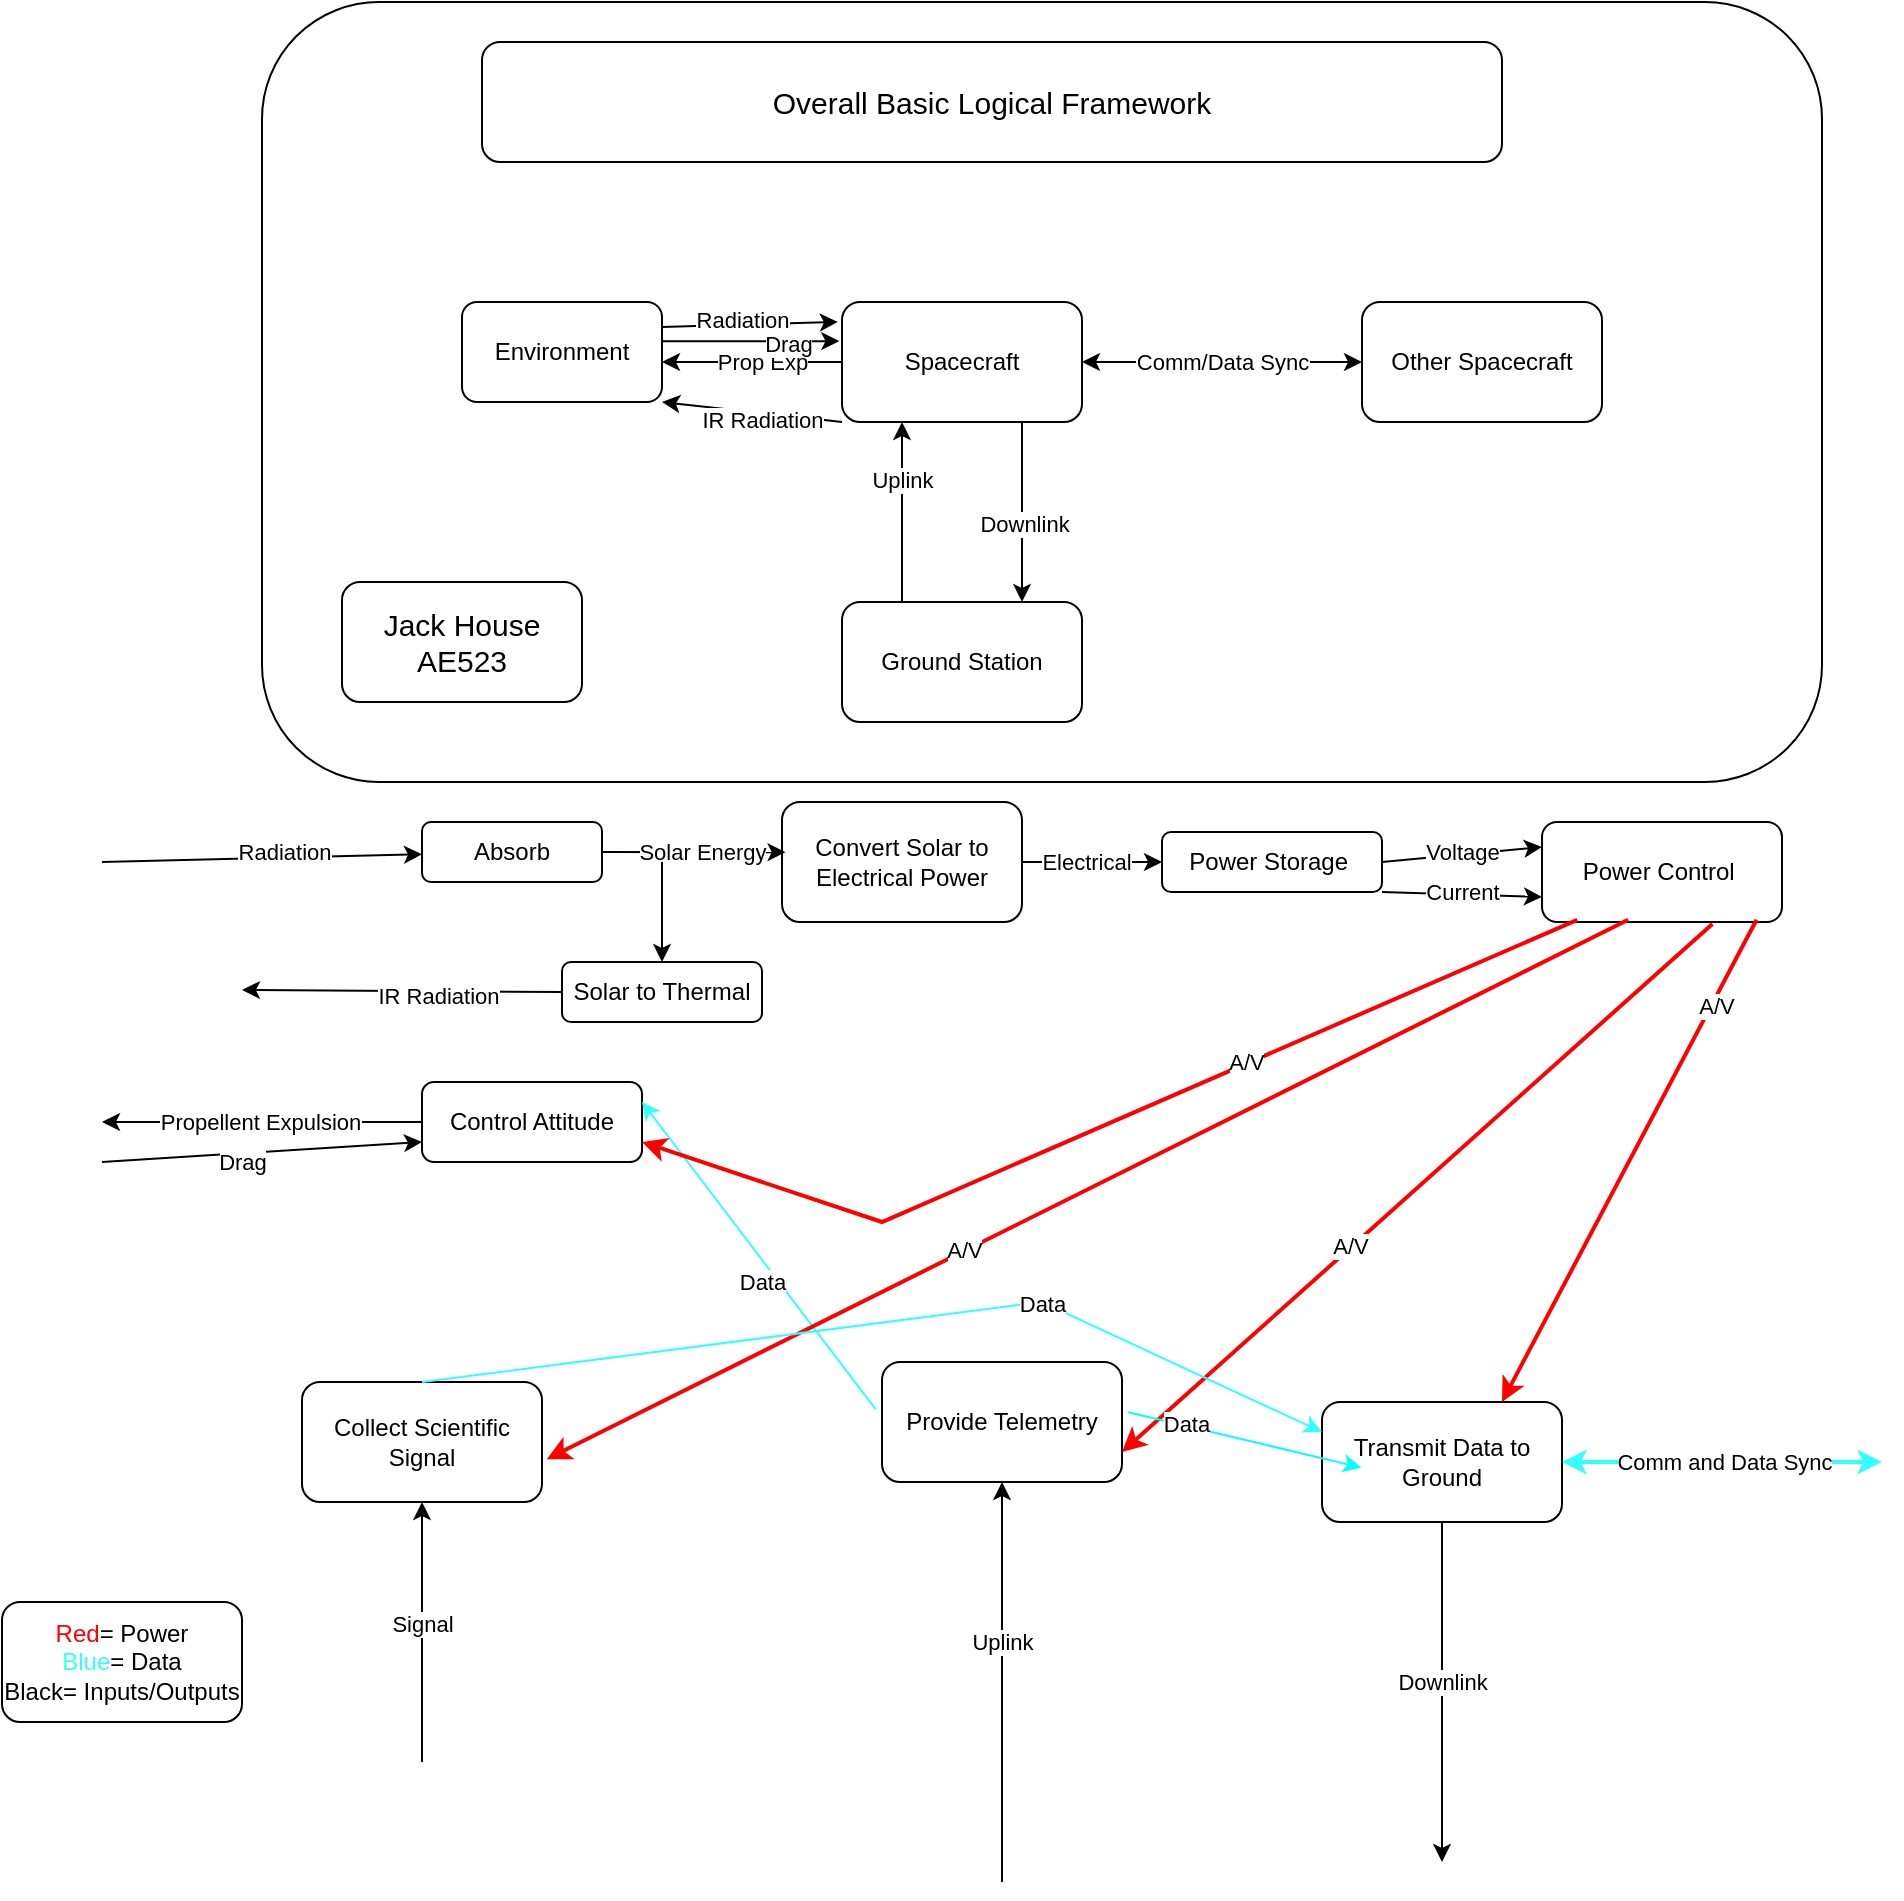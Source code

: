 <mxfile version="16.4.6" type="github">
  <diagram id="UUFABCytDD8GeyhmiAVG" name="Page-1">
    <mxGraphModel dx="2523" dy="934" grid="1" gridSize="10" guides="1" tooltips="1" connect="1" arrows="1" fold="1" page="1" pageScale="1" pageWidth="850" pageHeight="1100" math="0" shadow="0">
      <root>
        <mxCell id="0" />
        <mxCell id="1" parent="0" />
        <mxCell id="qVQaykEVDY0Xehub8VXC-86" value="" style="rounded=1;whiteSpace=wrap;html=1;fontColor=#33FFFF;" vertex="1" parent="1">
          <mxGeometry x="10" y="40" width="780" height="390" as="geometry" />
        </mxCell>
        <mxCell id="qVQaykEVDY0Xehub8VXC-1" value="Environment" style="rounded=1;whiteSpace=wrap;html=1;" vertex="1" parent="1">
          <mxGeometry x="110" y="190" width="100" height="50" as="geometry" />
        </mxCell>
        <mxCell id="qVQaykEVDY0Xehub8VXC-2" value="" style="endArrow=classic;html=1;rounded=0;exitX=1;exitY=0.25;exitDx=0;exitDy=0;entryX=-0.017;entryY=0.166;entryDx=0;entryDy=0;entryPerimeter=0;" edge="1" parent="1" source="qVQaykEVDY0Xehub8VXC-1" target="qVQaykEVDY0Xehub8VXC-3">
          <mxGeometry width="50" height="50" relative="1" as="geometry">
            <mxPoint x="250" y="210" as="sourcePoint" />
            <mxPoint x="290" y="203" as="targetPoint" />
          </mxGeometry>
        </mxCell>
        <mxCell id="qVQaykEVDY0Xehub8VXC-4" value="Radiation" style="edgeLabel;html=1;align=center;verticalAlign=middle;resizable=0;points=[];" vertex="1" connectable="0" parent="qVQaykEVDY0Xehub8VXC-2">
          <mxGeometry x="0.421" y="2" relative="1" as="geometry">
            <mxPoint x="-23" as="offset" />
          </mxGeometry>
        </mxCell>
        <mxCell id="qVQaykEVDY0Xehub8VXC-3" value="Spacecraft" style="rounded=1;whiteSpace=wrap;html=1;" vertex="1" parent="1">
          <mxGeometry x="300" y="190" width="120" height="60" as="geometry" />
        </mxCell>
        <mxCell id="qVQaykEVDY0Xehub8VXC-5" value="" style="endArrow=classic;html=1;rounded=0;entryX=1;entryY=1;entryDx=0;entryDy=0;exitX=0;exitY=1;exitDx=0;exitDy=0;" edge="1" parent="1" source="qVQaykEVDY0Xehub8VXC-3" target="qVQaykEVDY0Xehub8VXC-1">
          <mxGeometry width="50" height="50" relative="1" as="geometry">
            <mxPoint x="250" y="270" as="sourcePoint" />
            <mxPoint x="300" y="220" as="targetPoint" />
          </mxGeometry>
        </mxCell>
        <mxCell id="qVQaykEVDY0Xehub8VXC-6" value="IR Radiation" style="edgeLabel;html=1;align=center;verticalAlign=middle;resizable=0;points=[];" vertex="1" connectable="0" parent="qVQaykEVDY0Xehub8VXC-5">
          <mxGeometry x="-0.355" y="2" relative="1" as="geometry">
            <mxPoint x="-11" as="offset" />
          </mxGeometry>
        </mxCell>
        <mxCell id="qVQaykEVDY0Xehub8VXC-7" value="Ground Station" style="rounded=1;whiteSpace=wrap;html=1;" vertex="1" parent="1">
          <mxGeometry x="300" y="340" width="120" height="60" as="geometry" />
        </mxCell>
        <mxCell id="qVQaykEVDY0Xehub8VXC-8" value="" style="endArrow=classic;html=1;rounded=0;exitX=0.25;exitY=0;exitDx=0;exitDy=0;entryX=0.25;entryY=1;entryDx=0;entryDy=0;" edge="1" parent="1" source="qVQaykEVDY0Xehub8VXC-7" target="qVQaykEVDY0Xehub8VXC-3">
          <mxGeometry width="50" height="50" relative="1" as="geometry">
            <mxPoint x="470" y="260" as="sourcePoint" />
            <mxPoint x="520" y="210" as="targetPoint" />
          </mxGeometry>
        </mxCell>
        <mxCell id="qVQaykEVDY0Xehub8VXC-10" value="Uplink" style="edgeLabel;html=1;align=center;verticalAlign=middle;resizable=0;points=[];" vertex="1" connectable="0" parent="qVQaykEVDY0Xehub8VXC-8">
          <mxGeometry x="0.35" relative="1" as="geometry">
            <mxPoint as="offset" />
          </mxGeometry>
        </mxCell>
        <mxCell id="qVQaykEVDY0Xehub8VXC-9" value="" style="endArrow=classic;html=1;rounded=0;exitX=0.75;exitY=1;exitDx=0;exitDy=0;entryX=0.75;entryY=0;entryDx=0;entryDy=0;" edge="1" parent="1" source="qVQaykEVDY0Xehub8VXC-3" target="qVQaykEVDY0Xehub8VXC-7">
          <mxGeometry width="50" height="50" relative="1" as="geometry">
            <mxPoint x="470" y="260" as="sourcePoint" />
            <mxPoint x="520" y="210" as="targetPoint" />
          </mxGeometry>
        </mxCell>
        <mxCell id="qVQaykEVDY0Xehub8VXC-11" value="Downlink" style="edgeLabel;html=1;align=center;verticalAlign=middle;resizable=0;points=[];" vertex="1" connectable="0" parent="qVQaykEVDY0Xehub8VXC-9">
          <mxGeometry x="-0.611" y="1" relative="1" as="geometry">
            <mxPoint y="33" as="offset" />
          </mxGeometry>
        </mxCell>
        <mxCell id="qVQaykEVDY0Xehub8VXC-12" value="Other Spacecraft" style="rounded=1;whiteSpace=wrap;html=1;" vertex="1" parent="1">
          <mxGeometry x="560" y="190" width="120" height="60" as="geometry" />
        </mxCell>
        <mxCell id="qVQaykEVDY0Xehub8VXC-13" value="" style="endArrow=classic;startArrow=classic;html=1;rounded=0;entryX=0;entryY=0.5;entryDx=0;entryDy=0;exitX=1;exitY=0.5;exitDx=0;exitDy=0;" edge="1" parent="1" source="qVQaykEVDY0Xehub8VXC-3" target="qVQaykEVDY0Xehub8VXC-12">
          <mxGeometry width="50" height="50" relative="1" as="geometry">
            <mxPoint x="450" y="250" as="sourcePoint" />
            <mxPoint x="500" y="200" as="targetPoint" />
          </mxGeometry>
        </mxCell>
        <mxCell id="qVQaykEVDY0Xehub8VXC-14" value="Comm/Data Sync" style="edgeLabel;html=1;align=center;verticalAlign=middle;resizable=0;points=[];" vertex="1" connectable="0" parent="qVQaykEVDY0Xehub8VXC-13">
          <mxGeometry x="0.413" y="1" relative="1" as="geometry">
            <mxPoint x="-29" y="1" as="offset" />
          </mxGeometry>
        </mxCell>
        <mxCell id="qVQaykEVDY0Xehub8VXC-19" value="" style="endArrow=classic;html=1;rounded=0;exitX=0;exitY=0.5;exitDx=0;exitDy=0;" edge="1" parent="1" source="qVQaykEVDY0Xehub8VXC-31">
          <mxGeometry width="50" height="50" relative="1" as="geometry">
            <mxPoint x="80" y="534.0" as="sourcePoint" />
            <mxPoint y="534" as="targetPoint" />
          </mxGeometry>
        </mxCell>
        <mxCell id="qVQaykEVDY0Xehub8VXC-20" value="IR Radiation" style="edgeLabel;html=1;align=center;verticalAlign=middle;resizable=0;points=[];" vertex="1" connectable="0" parent="qVQaykEVDY0Xehub8VXC-19">
          <mxGeometry x="-0.355" y="2" relative="1" as="geometry">
            <mxPoint x="-11" as="offset" />
          </mxGeometry>
        </mxCell>
        <mxCell id="qVQaykEVDY0Xehub8VXC-21" value="" style="endArrow=classic;html=1;rounded=0;" edge="1" parent="1" target="qVQaykEVDY0Xehub8VXC-27">
          <mxGeometry width="50" height="50" relative="1" as="geometry">
            <mxPoint x="-70" y="470" as="sourcePoint" />
            <mxPoint x="37.96" y="510.0" as="targetPoint" />
          </mxGeometry>
        </mxCell>
        <mxCell id="qVQaykEVDY0Xehub8VXC-22" value="Radiation" style="edgeLabel;html=1;align=center;verticalAlign=middle;resizable=0;points=[];" vertex="1" connectable="0" parent="qVQaykEVDY0Xehub8VXC-21">
          <mxGeometry x="0.421" y="2" relative="1" as="geometry">
            <mxPoint x="-23" as="offset" />
          </mxGeometry>
        </mxCell>
        <mxCell id="qVQaykEVDY0Xehub8VXC-23" value="" style="endArrow=classic;html=1;rounded=0;entryX=0.5;entryY=1;entryDx=0;entryDy=0;" edge="1" parent="1" target="qVQaykEVDY0Xehub8VXC-48">
          <mxGeometry width="50" height="50" relative="1" as="geometry">
            <mxPoint x="380" y="980" as="sourcePoint" />
            <mxPoint x="250" y="900" as="targetPoint" />
          </mxGeometry>
        </mxCell>
        <mxCell id="qVQaykEVDY0Xehub8VXC-24" value="Uplink" style="edgeLabel;html=1;align=center;verticalAlign=middle;resizable=0;points=[];" vertex="1" connectable="0" parent="qVQaykEVDY0Xehub8VXC-23">
          <mxGeometry x="0.35" relative="1" as="geometry">
            <mxPoint y="15" as="offset" />
          </mxGeometry>
        </mxCell>
        <mxCell id="qVQaykEVDY0Xehub8VXC-25" value="" style="endArrow=classic;html=1;rounded=0;exitX=0.5;exitY=1;exitDx=0;exitDy=0;entryX=0.75;entryY=0;entryDx=0;entryDy=0;" edge="1" parent="1" source="qVQaykEVDY0Xehub8VXC-43">
          <mxGeometry width="50" height="50" relative="1" as="geometry">
            <mxPoint x="600" y="880" as="sourcePoint" />
            <mxPoint x="600" y="970" as="targetPoint" />
          </mxGeometry>
        </mxCell>
        <mxCell id="qVQaykEVDY0Xehub8VXC-26" value="Downlink" style="edgeLabel;html=1;align=center;verticalAlign=middle;resizable=0;points=[];" vertex="1" connectable="0" parent="qVQaykEVDY0Xehub8VXC-25">
          <mxGeometry x="-0.611" y="1" relative="1" as="geometry">
            <mxPoint x="-1" y="47" as="offset" />
          </mxGeometry>
        </mxCell>
        <mxCell id="qVQaykEVDY0Xehub8VXC-27" value="Absorb" style="rounded=1;whiteSpace=wrap;html=1;" vertex="1" parent="1">
          <mxGeometry x="90" y="450" width="90" height="30" as="geometry" />
        </mxCell>
        <mxCell id="qVQaykEVDY0Xehub8VXC-28" value="Convert Solar to Electrical Power" style="rounded=1;whiteSpace=wrap;html=1;" vertex="1" parent="1">
          <mxGeometry x="270" y="440" width="120" height="60" as="geometry" />
        </mxCell>
        <mxCell id="qVQaykEVDY0Xehub8VXC-29" value="" style="endArrow=classic;html=1;rounded=0;exitX=1;exitY=0.5;exitDx=0;exitDy=0;entryX=0.015;entryY=0.418;entryDx=0;entryDy=0;entryPerimeter=0;" edge="1" parent="1" source="qVQaykEVDY0Xehub8VXC-27" target="qVQaykEVDY0Xehub8VXC-28">
          <mxGeometry width="50" height="50" relative="1" as="geometry">
            <mxPoint x="400" y="540" as="sourcePoint" />
            <mxPoint x="450" y="490" as="targetPoint" />
          </mxGeometry>
        </mxCell>
        <mxCell id="qVQaykEVDY0Xehub8VXC-30" value="Solar Energy" style="edgeLabel;html=1;align=center;verticalAlign=middle;resizable=0;points=[];" vertex="1" connectable="0" parent="qVQaykEVDY0Xehub8VXC-29">
          <mxGeometry x="0.458" y="-2" relative="1" as="geometry">
            <mxPoint x="-17" y="-2" as="offset" />
          </mxGeometry>
        </mxCell>
        <mxCell id="qVQaykEVDY0Xehub8VXC-31" value="Solar to Thermal" style="rounded=1;whiteSpace=wrap;html=1;" vertex="1" parent="1">
          <mxGeometry x="160" y="520" width="100" height="30" as="geometry" />
        </mxCell>
        <mxCell id="qVQaykEVDY0Xehub8VXC-32" value="" style="endArrow=classic;html=1;rounded=0;entryX=0.5;entryY=0;entryDx=0;entryDy=0;" edge="1" parent="1" target="qVQaykEVDY0Xehub8VXC-31">
          <mxGeometry width="50" height="50" relative="1" as="geometry">
            <mxPoint x="210" y="470" as="sourcePoint" />
            <mxPoint x="250" y="460" as="targetPoint" />
          </mxGeometry>
        </mxCell>
        <mxCell id="qVQaykEVDY0Xehub8VXC-33" value="" style="endArrow=classic;html=1;rounded=0;exitX=1;exitY=0.5;exitDx=0;exitDy=0;entryX=0;entryY=0.5;entryDx=0;entryDy=0;" edge="1" parent="1" source="qVQaykEVDY0Xehub8VXC-28" target="qVQaykEVDY0Xehub8VXC-34">
          <mxGeometry width="50" height="50" relative="1" as="geometry">
            <mxPoint x="400" y="610" as="sourcePoint" />
            <mxPoint x="450" y="560" as="targetPoint" />
          </mxGeometry>
        </mxCell>
        <mxCell id="qVQaykEVDY0Xehub8VXC-36" value="Electrical" style="edgeLabel;html=1;align=center;verticalAlign=middle;resizable=0;points=[];" vertex="1" connectable="0" parent="qVQaykEVDY0Xehub8VXC-33">
          <mxGeometry x="-0.482" relative="1" as="geometry">
            <mxPoint x="14" as="offset" />
          </mxGeometry>
        </mxCell>
        <mxCell id="qVQaykEVDY0Xehub8VXC-34" value="Power Storage&amp;nbsp;" style="rounded=1;whiteSpace=wrap;html=1;" vertex="1" parent="1">
          <mxGeometry x="460" y="455" width="110" height="30" as="geometry" />
        </mxCell>
        <mxCell id="qVQaykEVDY0Xehub8VXC-35" value="Power Control&amp;nbsp;" style="rounded=1;whiteSpace=wrap;html=1;" vertex="1" parent="1">
          <mxGeometry x="650" y="450" width="120" height="50" as="geometry" />
        </mxCell>
        <mxCell id="qVQaykEVDY0Xehub8VXC-37" value="" style="endArrow=classic;html=1;rounded=0;exitX=1;exitY=0.5;exitDx=0;exitDy=0;entryX=0;entryY=0.25;entryDx=0;entryDy=0;" edge="1" parent="1" source="qVQaykEVDY0Xehub8VXC-34" target="qVQaykEVDY0Xehub8VXC-35">
          <mxGeometry width="50" height="50" relative="1" as="geometry">
            <mxPoint x="580" y="465" as="sourcePoint" />
            <mxPoint x="630" y="415" as="targetPoint" />
          </mxGeometry>
        </mxCell>
        <mxCell id="qVQaykEVDY0Xehub8VXC-41" value="Voltage" style="edgeLabel;html=1;align=center;verticalAlign=middle;resizable=0;points=[];" vertex="1" connectable="0" parent="qVQaykEVDY0Xehub8VXC-37">
          <mxGeometry x="0.401" y="1" relative="1" as="geometry">
            <mxPoint x="-16" y="1" as="offset" />
          </mxGeometry>
        </mxCell>
        <mxCell id="qVQaykEVDY0Xehub8VXC-40" value="" style="endArrow=classic;html=1;rounded=0;entryX=0;entryY=0.75;entryDx=0;entryDy=0;exitX=1;exitY=1;exitDx=0;exitDy=0;" edge="1" parent="1" source="qVQaykEVDY0Xehub8VXC-34" target="qVQaykEVDY0Xehub8VXC-35">
          <mxGeometry width="50" height="50" relative="1" as="geometry">
            <mxPoint x="550" y="550" as="sourcePoint" />
            <mxPoint x="600" y="500" as="targetPoint" />
          </mxGeometry>
        </mxCell>
        <mxCell id="qVQaykEVDY0Xehub8VXC-42" value="Current" style="edgeLabel;html=1;align=center;verticalAlign=middle;resizable=0;points=[];" vertex="1" connectable="0" parent="qVQaykEVDY0Xehub8VXC-40">
          <mxGeometry x="0.252" y="-1" relative="1" as="geometry">
            <mxPoint x="-10" y="-3" as="offset" />
          </mxGeometry>
        </mxCell>
        <mxCell id="qVQaykEVDY0Xehub8VXC-43" value="Transmit Data to Ground" style="rounded=1;whiteSpace=wrap;html=1;" vertex="1" parent="1">
          <mxGeometry x="540" y="740" width="120" height="60" as="geometry" />
        </mxCell>
        <mxCell id="qVQaykEVDY0Xehub8VXC-44" value="" style="endArrow=classic;html=1;rounded=0;exitX=0.894;exitY=0.978;exitDx=0;exitDy=0;exitPerimeter=0;entryX=0.75;entryY=0;entryDx=0;entryDy=0;strokeColor=#FF0000;strokeWidth=2;" edge="1" parent="1" source="qVQaykEVDY0Xehub8VXC-35" target="qVQaykEVDY0Xehub8VXC-43">
          <mxGeometry width="50" height="50" relative="1" as="geometry">
            <mxPoint x="400" y="610" as="sourcePoint" />
            <mxPoint x="450" y="560" as="targetPoint" />
          </mxGeometry>
        </mxCell>
        <mxCell id="qVQaykEVDY0Xehub8VXC-46" value="A/V" style="edgeLabel;html=1;align=center;verticalAlign=middle;resizable=0;points=[];" vertex="1" connectable="0" parent="qVQaykEVDY0Xehub8VXC-44">
          <mxGeometry x="-0.65" y="2" relative="1" as="geometry">
            <mxPoint as="offset" />
          </mxGeometry>
        </mxCell>
        <mxCell id="qVQaykEVDY0Xehub8VXC-48" value="Provide Telemetry" style="rounded=1;whiteSpace=wrap;html=1;" vertex="1" parent="1">
          <mxGeometry x="320" y="720" width="120" height="60" as="geometry" />
        </mxCell>
        <mxCell id="qVQaykEVDY0Xehub8VXC-49" value="Control Attitude" style="rounded=1;whiteSpace=wrap;html=1;" vertex="1" parent="1">
          <mxGeometry x="90" y="580" width="110" height="40" as="geometry" />
        </mxCell>
        <mxCell id="qVQaykEVDY0Xehub8VXC-50" value="" style="endArrow=classic;html=1;rounded=0;exitX=0;exitY=0.5;exitDx=0;exitDy=0;" edge="1" parent="1" source="qVQaykEVDY0Xehub8VXC-49">
          <mxGeometry width="50" height="50" relative="1" as="geometry">
            <mxPoint x="-40" y="610" as="sourcePoint" />
            <mxPoint x="-70" y="600" as="targetPoint" />
          </mxGeometry>
        </mxCell>
        <mxCell id="qVQaykEVDY0Xehub8VXC-51" value="Propellent Expulsion" style="edgeLabel;html=1;align=center;verticalAlign=middle;resizable=0;points=[];" vertex="1" connectable="0" parent="qVQaykEVDY0Xehub8VXC-50">
          <mxGeometry x="0.432" relative="1" as="geometry">
            <mxPoint x="33" as="offset" />
          </mxGeometry>
        </mxCell>
        <mxCell id="qVQaykEVDY0Xehub8VXC-52" value="" style="endArrow=classic;html=1;rounded=0;exitX=0;exitY=0.5;exitDx=0;exitDy=0;" edge="1" parent="1" source="qVQaykEVDY0Xehub8VXC-3">
          <mxGeometry width="50" height="50" relative="1" as="geometry">
            <mxPoint x="410" y="300" as="sourcePoint" />
            <mxPoint x="210" y="220" as="targetPoint" />
          </mxGeometry>
        </mxCell>
        <mxCell id="qVQaykEVDY0Xehub8VXC-53" value="Prop Exp" style="edgeLabel;html=1;align=center;verticalAlign=middle;resizable=0;points=[];" vertex="1" connectable="0" parent="qVQaykEVDY0Xehub8VXC-52">
          <mxGeometry x="-0.357" y="1" relative="1" as="geometry">
            <mxPoint x="-11" y="-1" as="offset" />
          </mxGeometry>
        </mxCell>
        <mxCell id="qVQaykEVDY0Xehub8VXC-58" value="" style="endArrow=classic;html=1;rounded=0;exitX=0.71;exitY=1.019;exitDx=0;exitDy=0;exitPerimeter=0;entryX=1;entryY=0.75;entryDx=0;entryDy=0;strokeWidth=2;strokeColor=#FF0000;" edge="1" parent="1" source="qVQaykEVDY0Xehub8VXC-35" target="qVQaykEVDY0Xehub8VXC-48">
          <mxGeometry width="50" height="50" relative="1" as="geometry">
            <mxPoint x="310" y="610" as="sourcePoint" />
            <mxPoint x="360" y="560" as="targetPoint" />
          </mxGeometry>
        </mxCell>
        <mxCell id="qVQaykEVDY0Xehub8VXC-59" value="A/V" style="edgeLabel;html=1;align=center;verticalAlign=middle;resizable=0;points=[];" vertex="1" connectable="0" parent="qVQaykEVDY0Xehub8VXC-58">
          <mxGeometry x="0.226" y="-1" relative="1" as="geometry">
            <mxPoint as="offset" />
          </mxGeometry>
        </mxCell>
        <mxCell id="qVQaykEVDY0Xehub8VXC-63" value="" style="endArrow=classic;html=1;rounded=0;exitX=1.004;exitY=0.392;exitDx=0;exitDy=0;exitPerimeter=0;entryX=-0.011;entryY=0.326;entryDx=0;entryDy=0;entryPerimeter=0;" edge="1" parent="1" source="qVQaykEVDY0Xehub8VXC-1" target="qVQaykEVDY0Xehub8VXC-3">
          <mxGeometry width="50" height="50" relative="1" as="geometry">
            <mxPoint x="410" y="370" as="sourcePoint" />
            <mxPoint x="460" y="320" as="targetPoint" />
          </mxGeometry>
        </mxCell>
        <mxCell id="qVQaykEVDY0Xehub8VXC-64" value="Drag" style="edgeLabel;html=1;align=center;verticalAlign=middle;resizable=0;points=[];" vertex="1" connectable="0" parent="qVQaykEVDY0Xehub8VXC-63">
          <mxGeometry x="0.421" y="-1" relative="1" as="geometry">
            <mxPoint as="offset" />
          </mxGeometry>
        </mxCell>
        <mxCell id="qVQaykEVDY0Xehub8VXC-65" value="" style="endArrow=classic;html=1;rounded=0;entryX=0;entryY=0.75;entryDx=0;entryDy=0;" edge="1" parent="1" target="qVQaykEVDY0Xehub8VXC-49">
          <mxGeometry width="50" height="50" relative="1" as="geometry">
            <mxPoint x="-70" y="620" as="sourcePoint" />
            <mxPoint y="620" as="targetPoint" />
          </mxGeometry>
        </mxCell>
        <mxCell id="qVQaykEVDY0Xehub8VXC-66" value="Drag" style="edgeLabel;html=1;align=center;verticalAlign=middle;resizable=0;points=[];" vertex="1" connectable="0" parent="qVQaykEVDY0Xehub8VXC-65">
          <mxGeometry x="-0.764" y="-2" relative="1" as="geometry">
            <mxPoint x="51" y="-1" as="offset" />
          </mxGeometry>
        </mxCell>
        <mxCell id="qVQaykEVDY0Xehub8VXC-67" value="" style="endArrow=classic;html=1;rounded=0;exitX=1.026;exitY=0.418;exitDx=0;exitDy=0;entryX=0;entryY=0.5;entryDx=0;entryDy=0;strokeColor=#00FFFF;exitPerimeter=0;" edge="1" parent="1" source="qVQaykEVDY0Xehub8VXC-48">
          <mxGeometry width="50" height="50" relative="1" as="geometry">
            <mxPoint x="490.0" y="767.21" as="sourcePoint" />
            <mxPoint x="559.64" y="772.79" as="targetPoint" />
          </mxGeometry>
        </mxCell>
        <mxCell id="qVQaykEVDY0Xehub8VXC-68" value="Data" style="edgeLabel;html=1;align=center;verticalAlign=middle;resizable=0;points=[];" vertex="1" connectable="0" parent="qVQaykEVDY0Xehub8VXC-67">
          <mxGeometry x="-0.51" y="1" relative="1" as="geometry">
            <mxPoint as="offset" />
          </mxGeometry>
        </mxCell>
        <mxCell id="qVQaykEVDY0Xehub8VXC-72" value="" style="endArrow=classic;html=1;rounded=0;entryX=1;entryY=0.25;entryDx=0;entryDy=0;exitX=-0.026;exitY=0.395;exitDx=0;exitDy=0;strokeColor=#33FFFF;exitPerimeter=0;" edge="1" parent="1" source="qVQaykEVDY0Xehub8VXC-48" target="qVQaykEVDY0Xehub8VXC-49">
          <mxGeometry width="50" height="50" relative="1" as="geometry">
            <mxPoint x="280" y="580" as="sourcePoint" />
            <mxPoint x="360" y="630" as="targetPoint" />
          </mxGeometry>
        </mxCell>
        <mxCell id="qVQaykEVDY0Xehub8VXC-73" value="Data" style="edgeLabel;html=1;align=center;verticalAlign=middle;resizable=0;points=[];" vertex="1" connectable="0" parent="qVQaykEVDY0Xehub8VXC-72">
          <mxGeometry x="-0.546" relative="1" as="geometry">
            <mxPoint x="-30" y="-29" as="offset" />
          </mxGeometry>
        </mxCell>
        <mxCell id="qVQaykEVDY0Xehub8VXC-74" value="" style="endArrow=classic;html=1;rounded=0;entryX=1;entryY=0.75;entryDx=0;entryDy=0;exitX=0.147;exitY=0.978;exitDx=0;exitDy=0;exitPerimeter=0;fillColor=#f8cecc;strokeColor=#FF0000;strokeWidth=2;" edge="1" parent="1" source="qVQaykEVDY0Xehub8VXC-35" target="qVQaykEVDY0Xehub8VXC-49">
          <mxGeometry width="50" height="50" relative="1" as="geometry">
            <mxPoint x="470" y="575" as="sourcePoint" />
            <mxPoint x="520" y="525" as="targetPoint" />
            <Array as="points">
              <mxPoint x="320" y="650" />
            </Array>
          </mxGeometry>
        </mxCell>
        <mxCell id="qVQaykEVDY0Xehub8VXC-75" value="A/V" style="edgeLabel;html=1;align=center;verticalAlign=middle;resizable=0;points=[];" vertex="1" connectable="0" parent="qVQaykEVDY0Xehub8VXC-74">
          <mxGeometry x="-0.287" y="-1" relative="1" as="geometry">
            <mxPoint as="offset" />
          </mxGeometry>
        </mxCell>
        <mxCell id="qVQaykEVDY0Xehub8VXC-76" value="" style="endArrow=classic;startArrow=classic;html=1;rounded=0;strokeColor=#33FFFF;strokeWidth=2;exitX=1;exitY=0.5;exitDx=0;exitDy=0;" edge="1" parent="1" source="qVQaykEVDY0Xehub8VXC-43">
          <mxGeometry width="50" height="50" relative="1" as="geometry">
            <mxPoint x="710" y="790" as="sourcePoint" />
            <mxPoint x="820" y="770" as="targetPoint" />
          </mxGeometry>
        </mxCell>
        <mxCell id="qVQaykEVDY0Xehub8VXC-77" value="Comm and Data Sync" style="edgeLabel;html=1;align=center;verticalAlign=middle;resizable=0;points=[];" vertex="1" connectable="0" parent="qVQaykEVDY0Xehub8VXC-76">
          <mxGeometry x="0.406" y="1" relative="1" as="geometry">
            <mxPoint x="-32" y="1" as="offset" />
          </mxGeometry>
        </mxCell>
        <mxCell id="qVQaykEVDY0Xehub8VXC-78" value="Collect Scientific Signal" style="rounded=1;whiteSpace=wrap;html=1;" vertex="1" parent="1">
          <mxGeometry x="30" y="730" width="120" height="60" as="geometry" />
        </mxCell>
        <mxCell id="qVQaykEVDY0Xehub8VXC-79" value="" style="endArrow=classic;html=1;rounded=0;exitX=0.359;exitY=0.978;exitDx=0;exitDy=0;exitPerimeter=0;entryX=1.02;entryY=0.643;entryDx=0;entryDy=0;strokeWidth=2;strokeColor=#FF0000;entryPerimeter=0;" edge="1" parent="1" source="qVQaykEVDY0Xehub8VXC-35" target="qVQaykEVDY0Xehub8VXC-78">
          <mxGeometry width="50" height="50" relative="1" as="geometry">
            <mxPoint x="660.0" y="500.0" as="sourcePoint" />
            <mxPoint x="364.8" y="764.05" as="targetPoint" />
          </mxGeometry>
        </mxCell>
        <mxCell id="qVQaykEVDY0Xehub8VXC-80" value="A/V" style="edgeLabel;html=1;align=center;verticalAlign=middle;resizable=0;points=[];" vertex="1" connectable="0" parent="qVQaykEVDY0Xehub8VXC-79">
          <mxGeometry x="0.226" y="-1" relative="1" as="geometry">
            <mxPoint as="offset" />
          </mxGeometry>
        </mxCell>
        <mxCell id="qVQaykEVDY0Xehub8VXC-81" value="" style="endArrow=classic;html=1;rounded=0;strokeColor=#000000;strokeWidth=1;entryX=0.5;entryY=1;entryDx=0;entryDy=0;" edge="1" parent="1" target="qVQaykEVDY0Xehub8VXC-78">
          <mxGeometry width="50" height="50" relative="1" as="geometry">
            <mxPoint x="90" y="920" as="sourcePoint" />
            <mxPoint x="110" y="870" as="targetPoint" />
          </mxGeometry>
        </mxCell>
        <mxCell id="qVQaykEVDY0Xehub8VXC-82" value="Signal" style="edgeLabel;html=1;align=center;verticalAlign=middle;resizable=0;points=[];" vertex="1" connectable="0" parent="qVQaykEVDY0Xehub8VXC-81">
          <mxGeometry x="-0.378" relative="1" as="geometry">
            <mxPoint y="-29" as="offset" />
          </mxGeometry>
        </mxCell>
        <mxCell id="qVQaykEVDY0Xehub8VXC-83" value="" style="endArrow=classic;html=1;rounded=0;exitX=0.5;exitY=0;exitDx=0;exitDy=0;strokeColor=#33FFFF;entryX=0;entryY=0.25;entryDx=0;entryDy=0;" edge="1" parent="1" source="qVQaykEVDY0Xehub8VXC-78" target="qVQaykEVDY0Xehub8VXC-43">
          <mxGeometry width="50" height="50" relative="1" as="geometry">
            <mxPoint x="268.44" y="803.7" as="sourcePoint" />
            <mxPoint x="390" y="670" as="targetPoint" />
            <Array as="points">
              <mxPoint x="400" y="690" />
            </Array>
          </mxGeometry>
        </mxCell>
        <mxCell id="qVQaykEVDY0Xehub8VXC-84" value="Data" style="edgeLabel;html=1;align=center;verticalAlign=middle;resizable=0;points=[];" vertex="1" connectable="0" parent="qVQaykEVDY0Xehub8VXC-83">
          <mxGeometry x="-0.546" relative="1" as="geometry">
            <mxPoint x="205" y="-26" as="offset" />
          </mxGeometry>
        </mxCell>
        <mxCell id="qVQaykEVDY0Xehub8VXC-85" value="&lt;font color=&quot;#ff0000&quot;&gt;Red&lt;/font&gt;= Power&lt;br&gt;&lt;font color=&quot;#33ffff&quot;&gt;Blue&lt;/font&gt;= Data&lt;br&gt;Black= Inputs/Outputs" style="rounded=1;whiteSpace=wrap;html=1;" vertex="1" parent="1">
          <mxGeometry x="-120" y="840" width="120" height="60" as="geometry" />
        </mxCell>
        <mxCell id="qVQaykEVDY0Xehub8VXC-87" value="&lt;font color=&quot;#000000&quot; style=&quot;font-size: 15px&quot;&gt;Overall Basic Logical Framework&lt;/font&gt;" style="rounded=1;whiteSpace=wrap;html=1;fontColor=#33FFFF;" vertex="1" parent="1">
          <mxGeometry x="120" y="60" width="510" height="60" as="geometry" />
        </mxCell>
        <mxCell id="qVQaykEVDY0Xehub8VXC-88" value="Jack House&lt;br&gt;AE523" style="rounded=1;whiteSpace=wrap;html=1;fontSize=15;fontColor=#000000;" vertex="1" parent="1">
          <mxGeometry x="50" y="330" width="120" height="60" as="geometry" />
        </mxCell>
      </root>
    </mxGraphModel>
  </diagram>
</mxfile>
